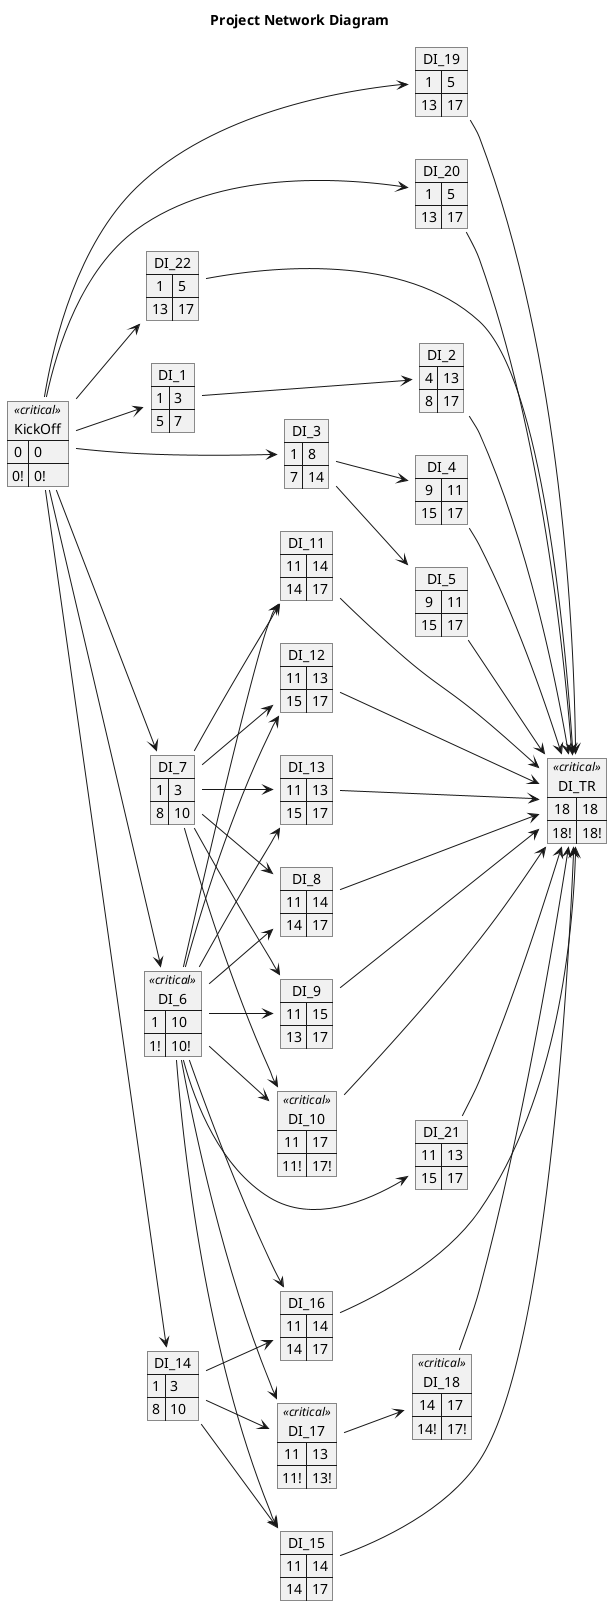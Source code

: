 @startuml PERT
left to right direction
' Horizontal lines: -->, <--, <-->
' Vertical lines: ->, <-, <->
title Project Network Diagram

<style>
critical {
    BackGroundColor: red
}
</style>

map KickOff <<critical>> {
    0 => 0
    0! => 0!
}
map DI_1 {
    1 => 3
    5 => 7
}
KickOff --> DI_1

map DI_3 {
    1 => 8
    7 => 14
}
KickOff --> DI_3

map DI_6 <<critical>> {
    1 => 10
    1! => 10!
}
KickOff --> DI_6

map DI_7 {
    1 => 3
    8 => 10
}
KickOff --> DI_7

map DI_14 {
    1 => 3
    8 => 10
}
KickOff --> DI_14

map DI_19 {
    1 => 5
    13 => 17
}
KickOff --> DI_19

map DI_20 {
    1 => 5
    13 => 17
}
KickOff --> DI_20

map DI_22 {
    1 => 5
    13 => 17
}
KickOff --> DI_22

map DI_2 {
    4 => 13
    8 => 17
}
DI_1 --> DI_2

map DI_4 {
    9 => 11
    15 => 17
}
DI_3 --> DI_4

map DI_5 {
    9 => 11
    15 => 17
}
DI_3 --> DI_5

map DI_8 {
    11 => 14
    14 => 17
}
DI_6 --> DI_8
DI_7 --> DI_8

map DI_9 {
    11 => 15
    13 => 17
}
DI_6 --> DI_9
DI_7 --> DI_9

map DI_10 <<critical>> {
    11 => 17
    11! => 17!
}
DI_6 --> DI_10
DI_7 --> DI_10

map DI_11 {
    11 => 14
    14 => 17
}
DI_6 --> DI_11
DI_7 --> DI_11

map DI_12 {
    11 => 13
    15 => 17
}
DI_6 --> DI_12
DI_7 --> DI_12

map DI_13 {
    11 => 13
    15 => 17
}
DI_6 --> DI_13
DI_7 --> DI_13

map DI_15 {
    11 => 14
    14 => 17
}
DI_6 --> DI_15
DI_14 --> DI_15

map DI_16 {
    11 => 14
    14 => 17
}
DI_6 --> DI_16
DI_14 --> DI_16

map DI_17 <<critical>> {
    11 => 13
    11! => 13!
}
DI_6 --> DI_17
DI_14 --> DI_17

map DI_18 <<critical>> {
    14 => 17
    14! => 17!
}
DI_17 --> DI_18

map DI_21 {
    11 => 13
    15 => 17
}
DI_6 --> DI_21

map DI_TR <<critical>> {
    18 => 18
    18! => 18!
}
DI_2 --> DI_TR
DI_4 --> DI_TR
DI_5 --> DI_TR
DI_8 --> DI_TR
DI_9 --> DI_TR
DI_10 --> DI_TR
DI_11 --> DI_TR
DI_12 --> DI_TR
DI_13 --> DI_TR
DI_15 --> DI_TR
DI_16 --> DI_TR
DI_18 --> DI_TR
DI_19 --> DI_TR
DI_20 --> DI_TR
DI_21 --> DI_TR
DI_22 --> DI_TR

@enduml
